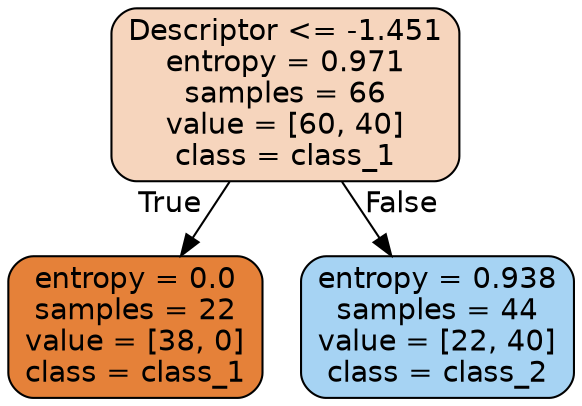 digraph Tree {
node [shape=box, style="filled, rounded", color="black", fontname="helvetica"] ;
edge [fontname="helvetica"] ;
0 [label="Descriptor <= -1.451\nentropy = 0.971\nsamples = 66\nvalue = [60, 40]\nclass = class_1", fillcolor="#f6d5bd"] ;
1 [label="entropy = 0.0\nsamples = 22\nvalue = [38, 0]\nclass = class_1", fillcolor="#e58139"] ;
0 -> 1 [labeldistance=2.5, labelangle=45, headlabel="True"] ;
2 [label="entropy = 0.938\nsamples = 44\nvalue = [22, 40]\nclass = class_2", fillcolor="#a6d3f3"] ;
0 -> 2 [labeldistance=2.5, labelangle=-45, headlabel="False"] ;
}